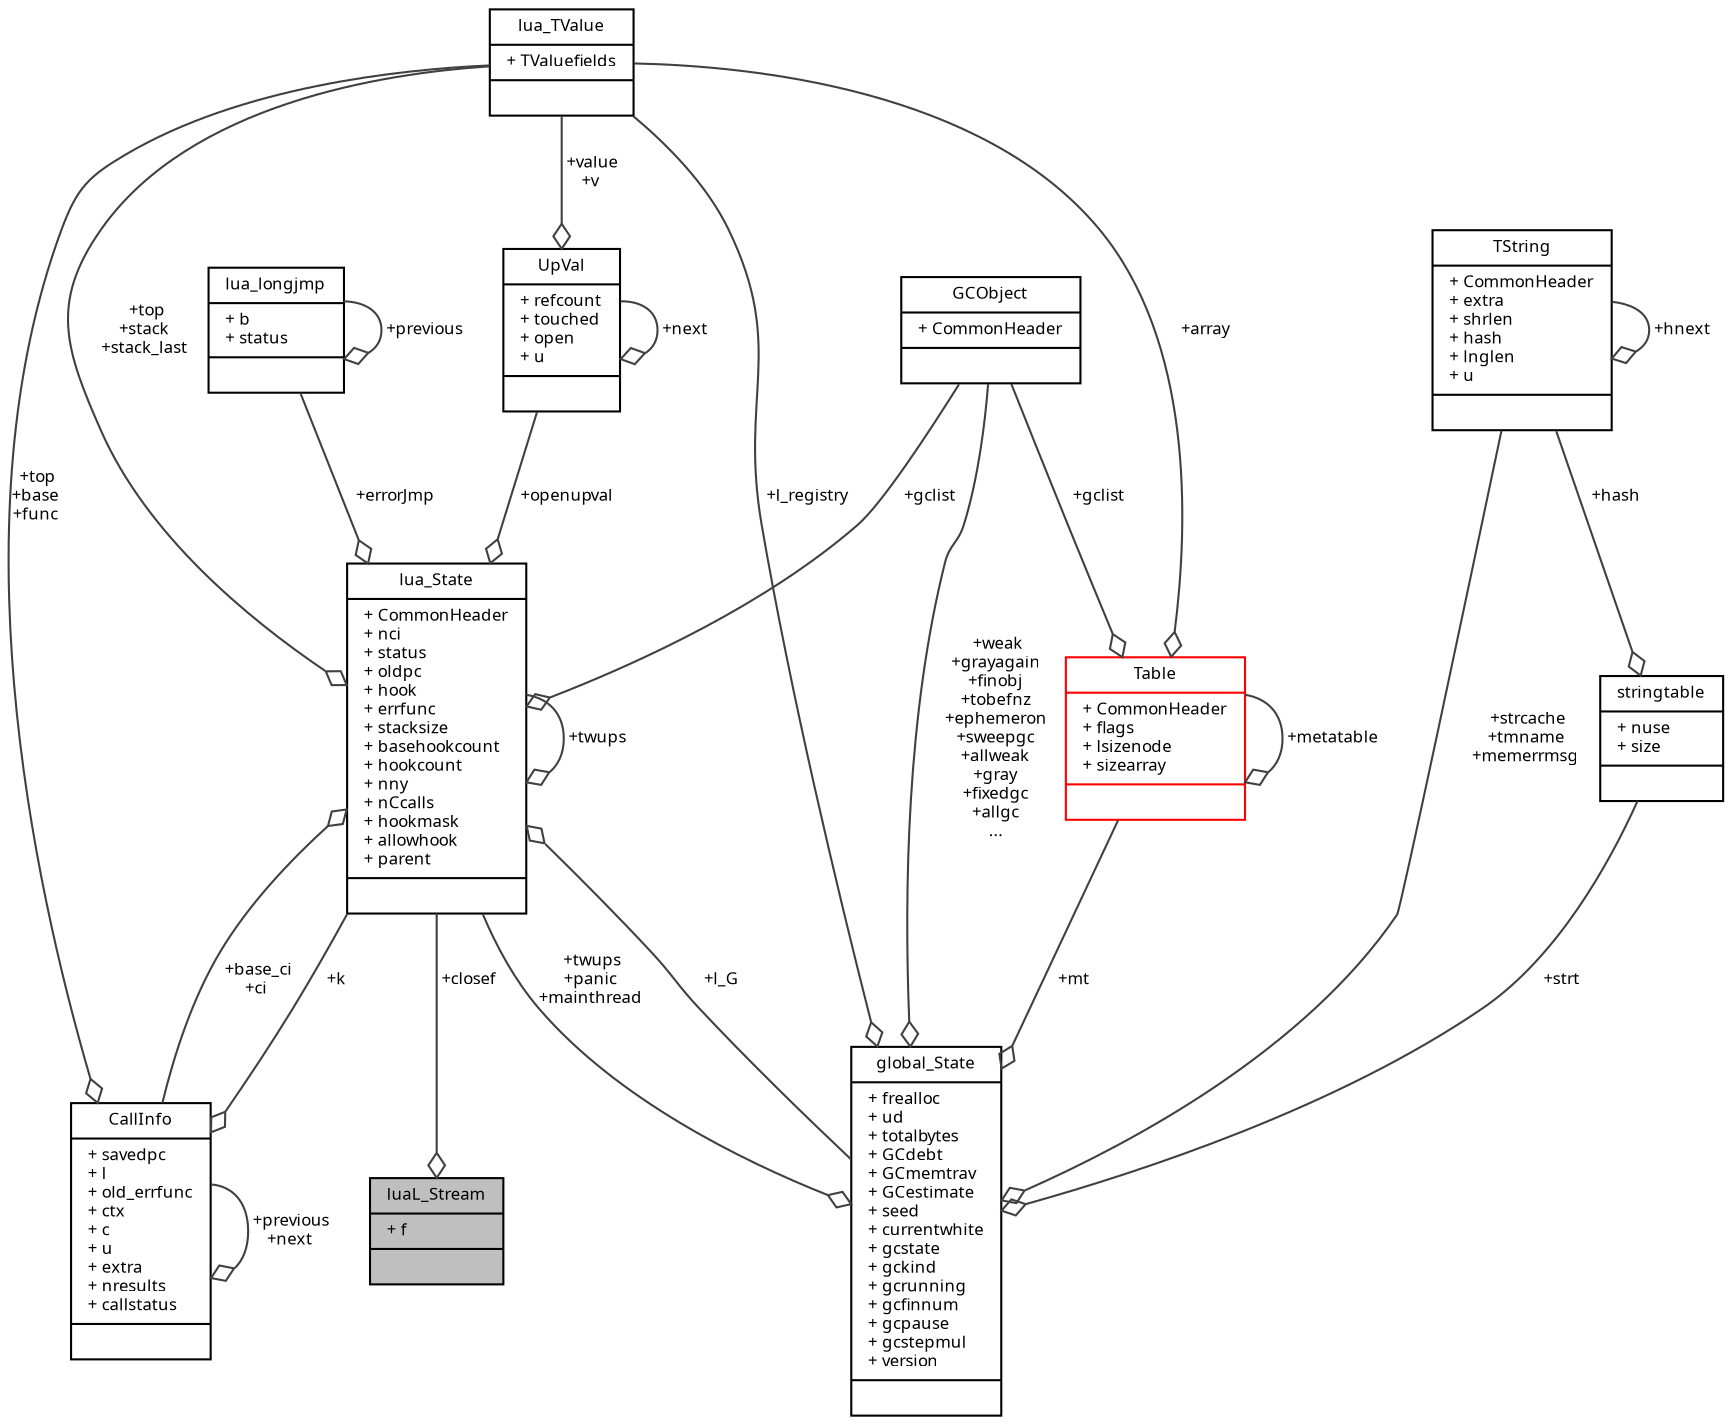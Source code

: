 digraph "luaL_Stream"
{
  edge [fontname="Sans",fontsize="8",labelfontname="Sans",labelfontsize="8"];
  node [fontname="Sans",fontsize="8",shape=record];
  Node1 [label="{luaL_Stream\n|+ f\l|}",height=0.2,width=0.4,color="black", fillcolor="grey75", style="filled", fontcolor="black"];
  Node2 -> Node1 [color="grey25",fontsize="8",style="solid",label=" +closef" ,arrowhead="odiamond",fontname="Sans"];
  Node2 [label="{lua_State\n|+ CommonHeader\l+ nci\l+ status\l+ oldpc\l+ hook\l+ errfunc\l+ stacksize\l+ basehookcount\l+ hookcount\l+ nny\l+ nCcalls\l+ hookmask\l+ allowhook\l+ parent\l|}",height=0.2,width=0.4,color="black", fillcolor="white", style="filled",URL="$structlua___state.html"];
  Node3 -> Node2 [color="grey25",fontsize="8",style="solid",label=" +openupval" ,arrowhead="odiamond",fontname="Sans"];
  Node3 [label="{UpVal\n|+ refcount\l+ touched\l+ open\l+ u\l|}",height=0.2,width=0.4,color="black", fillcolor="white", style="filled",URL="$struct_up_val.html"];
  Node3 -> Node3 [color="grey25",fontsize="8",style="solid",label=" +next" ,arrowhead="odiamond",fontname="Sans"];
  Node4 -> Node3 [color="grey25",fontsize="8",style="solid",label=" +value\n+v" ,arrowhead="odiamond",fontname="Sans"];
  Node4 [label="{lua_TValue\n|+ TValuefields\l|}",height=0.2,width=0.4,color="black", fillcolor="white", style="filled",URL="$structlua___t_value.html"];
  Node4 -> Node2 [color="grey25",fontsize="8",style="solid",label=" +top\n+stack\n+stack_last" ,arrowhead="odiamond",fontname="Sans"];
  Node5 -> Node2 [color="grey25",fontsize="8",style="solid",label=" +errorJmp" ,arrowhead="odiamond",fontname="Sans"];
  Node5 [label="{lua_longjmp\n|+ b\l+ status\l|}",height=0.2,width=0.4,color="black", fillcolor="white", style="filled",URL="$structlua__longjmp.html"];
  Node5 -> Node5 [color="grey25",fontsize="8",style="solid",label=" +previous" ,arrowhead="odiamond",fontname="Sans"];
  Node6 -> Node2 [color="grey25",fontsize="8",style="solid",label=" +l_G" ,arrowhead="odiamond",fontname="Sans"];
  Node6 [label="{global_State\n|+ frealloc\l+ ud\l+ totalbytes\l+ GCdebt\l+ GCmemtrav\l+ GCestimate\l+ seed\l+ currentwhite\l+ gcstate\l+ gckind\l+ gcrunning\l+ gcfinnum\l+ gcpause\l+ gcstepmul\l+ version\l|}",height=0.2,width=0.4,color="black", fillcolor="white", style="filled",URL="$structglobal___state.html"];
  Node4 -> Node6 [color="grey25",fontsize="8",style="solid",label=" +l_registry" ,arrowhead="odiamond",fontname="Sans"];
  Node7 -> Node6 [color="grey25",fontsize="8",style="solid",label=" +strt" ,arrowhead="odiamond",fontname="Sans"];
  Node7 [label="{stringtable\n|+ nuse\l+ size\l|}",height=0.2,width=0.4,color="black", fillcolor="white", style="filled",URL="$structstringtable.html"];
  Node8 -> Node7 [color="grey25",fontsize="8",style="solid",label=" +hash" ,arrowhead="odiamond",fontname="Sans"];
  Node8 [label="{TString\n|+ CommonHeader\l+ extra\l+ shrlen\l+ hash\l+ lnglen\l+ u\l|}",height=0.2,width=0.4,color="black", fillcolor="white", style="filled",URL="$struct_t_string.html"];
  Node8 -> Node8 [color="grey25",fontsize="8",style="solid",label=" +hnext" ,arrowhead="odiamond",fontname="Sans"];
  Node8 -> Node6 [color="grey25",fontsize="8",style="solid",label=" +strcache\n+tmname\n+memerrmsg" ,arrowhead="odiamond",fontname="Sans"];
  Node9 -> Node6 [color="grey25",fontsize="8",style="solid",label=" +mt" ,arrowhead="odiamond",fontname="Sans"];
  Node9 [label="{Table\n|+ CommonHeader\l+ flags\l+ lsizenode\l+ sizearray\l|}",height=0.2,width=0.4,color="red", fillcolor="white", style="filled",URL="$struct_table.html"];
  Node4 -> Node9 [color="grey25",fontsize="8",style="solid",label=" +array" ,arrowhead="odiamond",fontname="Sans"];
  Node9 -> Node9 [color="grey25",fontsize="8",style="solid",label=" +metatable" ,arrowhead="odiamond",fontname="Sans"];
  Node10 -> Node9 [color="grey25",fontsize="8",style="solid",label=" +gclist" ,arrowhead="odiamond",fontname="Sans"];
  Node10 [label="{GCObject\n|+ CommonHeader\l|}",height=0.2,width=0.4,color="black", fillcolor="white", style="filled",URL="$struct_g_c_object.html"];
  Node10 -> Node6 [color="grey25",fontsize="8",style="solid",label=" +weak\n+grayagain\n+finobj\n+tobefnz\n+ephemeron\n+sweepgc\n+allweak\n+gray\n+fixedgc\n+allgc\n..." ,arrowhead="odiamond",fontname="Sans"];
  Node2 -> Node6 [color="grey25",fontsize="8",style="solid",label=" +twups\n+panic\n+mainthread" ,arrowhead="odiamond",fontname="Sans"];
  Node10 -> Node2 [color="grey25",fontsize="8",style="solid",label=" +gclist" ,arrowhead="odiamond",fontname="Sans"];
  Node2 -> Node2 [color="grey25",fontsize="8",style="solid",label=" +twups" ,arrowhead="odiamond",fontname="Sans"];
  Node11 -> Node2 [color="grey25",fontsize="8",style="solid",label=" +base_ci\n+ci" ,arrowhead="odiamond",fontname="Sans"];
  Node11 [label="{CallInfo\n|+ savedpc\l+ l\l+ old_errfunc\l+ ctx\l+ c\l+ u\l+ extra\l+ nresults\l+ callstatus\l|}",height=0.2,width=0.4,color="black", fillcolor="white", style="filled",URL="$struct_call_info.html"];
  Node4 -> Node11 [color="grey25",fontsize="8",style="solid",label=" +top\n+base\n+func" ,arrowhead="odiamond",fontname="Sans"];
  Node2 -> Node11 [color="grey25",fontsize="8",style="solid",label=" +k" ,arrowhead="odiamond",fontname="Sans"];
  Node11 -> Node11 [color="grey25",fontsize="8",style="solid",label=" +previous\n+next" ,arrowhead="odiamond",fontname="Sans"];
}

